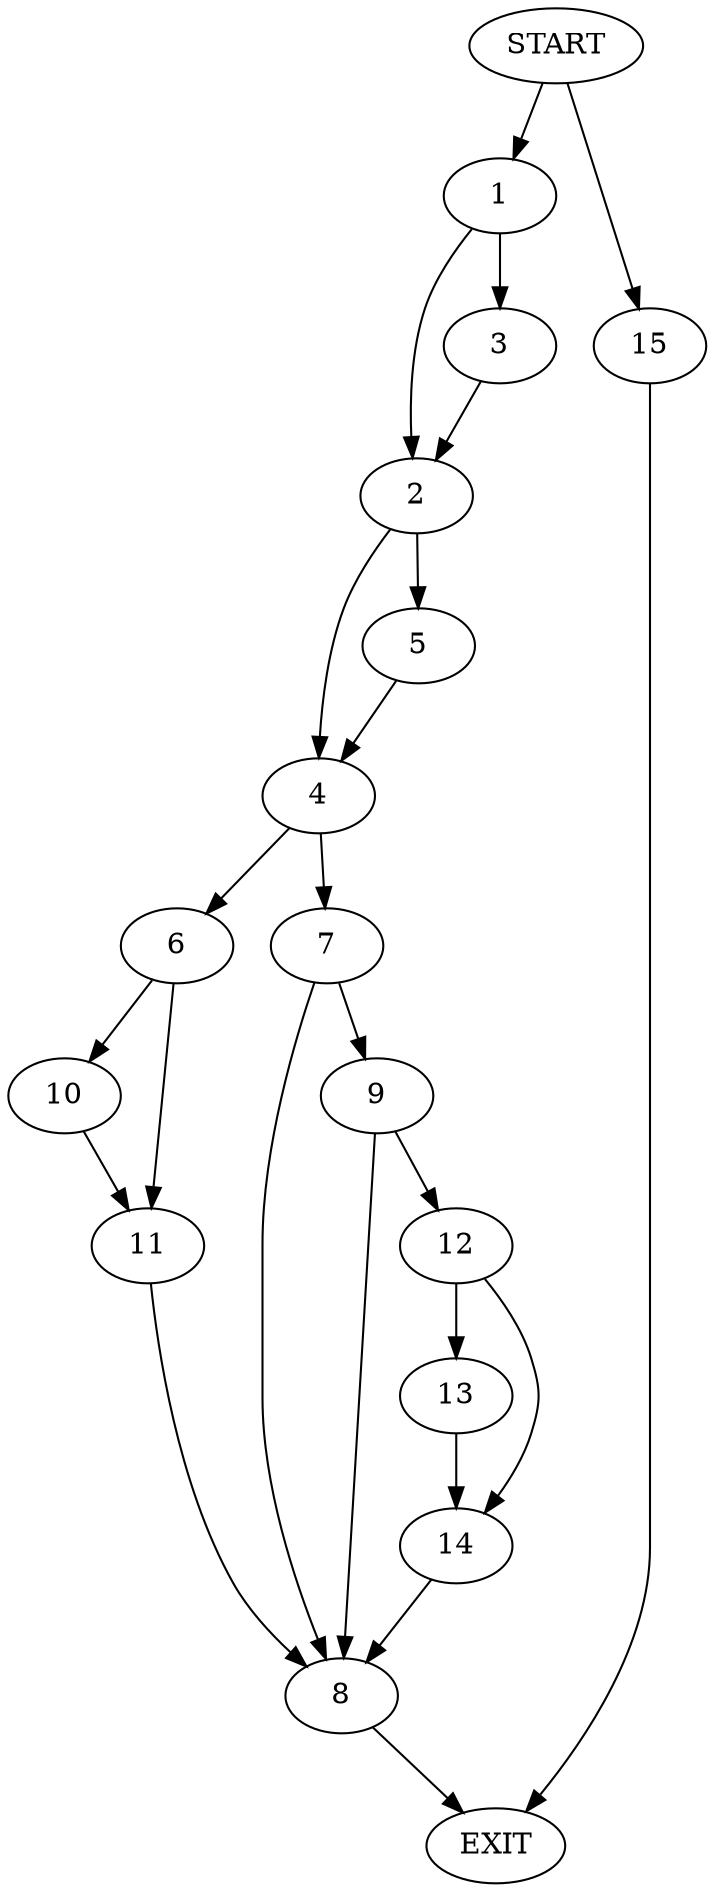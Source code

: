 digraph {
0 [label="START"]
16 [label="EXIT"]
0 -> 1
1 -> 2
1 -> 3
2 -> 4
2 -> 5
3 -> 2
5 -> 4
4 -> 6
4 -> 7
7 -> 8
7 -> 9
6 -> 10
6 -> 11
10 -> 11
11 -> 8
8 -> 16
9 -> 12
9 -> 8
12 -> 13
12 -> 14
13 -> 14
14 -> 8
0 -> 15
15 -> 16
}
